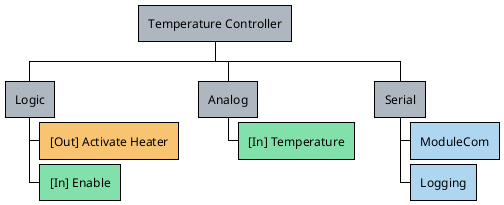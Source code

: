 @startwbs Connections Temperature Controller
!theme plain

*[#aeb6bf] Temperature Controller
**[#aeb6bf] Logic
***[#f8c471] [Out] Activate Heater
***[#82e0aa] [In] Enable
**[#aeb6bf] Analog
***[#82e0aa] [In] Temperature
**[#aeb6bf] Serial
***[#aed6f1] ModuleCom
***[#aed6f1] Logging
@endwbs

@startwbs Connections PiL Testhardware
!theme plain

*[#aeb6bf] PiL Testhardware
**[#aeb6bf] Logic
***[#82e0aa] [In] Activate Heater
***[#f8c471] [Out] Enable
**[#aeb6bf] Analog
***[#f8c471] [Out] Temperature
**[#aeb6bf] Serial
***[#aed6f1] ModuleCom
***[#aed6f1] Logging & Control
@endwbs
